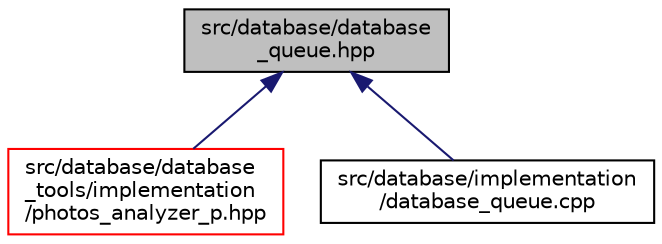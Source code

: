 digraph "src/database/database_queue.hpp"
{
 // LATEX_PDF_SIZE
  edge [fontname="Helvetica",fontsize="10",labelfontname="Helvetica",labelfontsize="10"];
  node [fontname="Helvetica",fontsize="10",shape=record];
  Node1 [label="src/database/database\l_queue.hpp",height=0.2,width=0.4,color="black", fillcolor="grey75", style="filled", fontcolor="black",tooltip=" "];
  Node1 -> Node2 [dir="back",color="midnightblue",fontsize="10",style="solid",fontname="Helvetica"];
  Node2 [label="src/database/database\l_tools/implementation\l/photos_analyzer_p.hpp",height=0.2,width=0.4,color="red", fillcolor="white", style="filled",URL="$photos__analyzer__p_8hpp.html",tooltip=" "];
  Node1 -> Node4 [dir="back",color="midnightblue",fontsize="10",style="solid",fontname="Helvetica"];
  Node4 [label="src/database/implementation\l/database_queue.cpp",height=0.2,width=0.4,color="black", fillcolor="white", style="filled",URL="$database__queue_8cpp.html",tooltip=" "];
}
